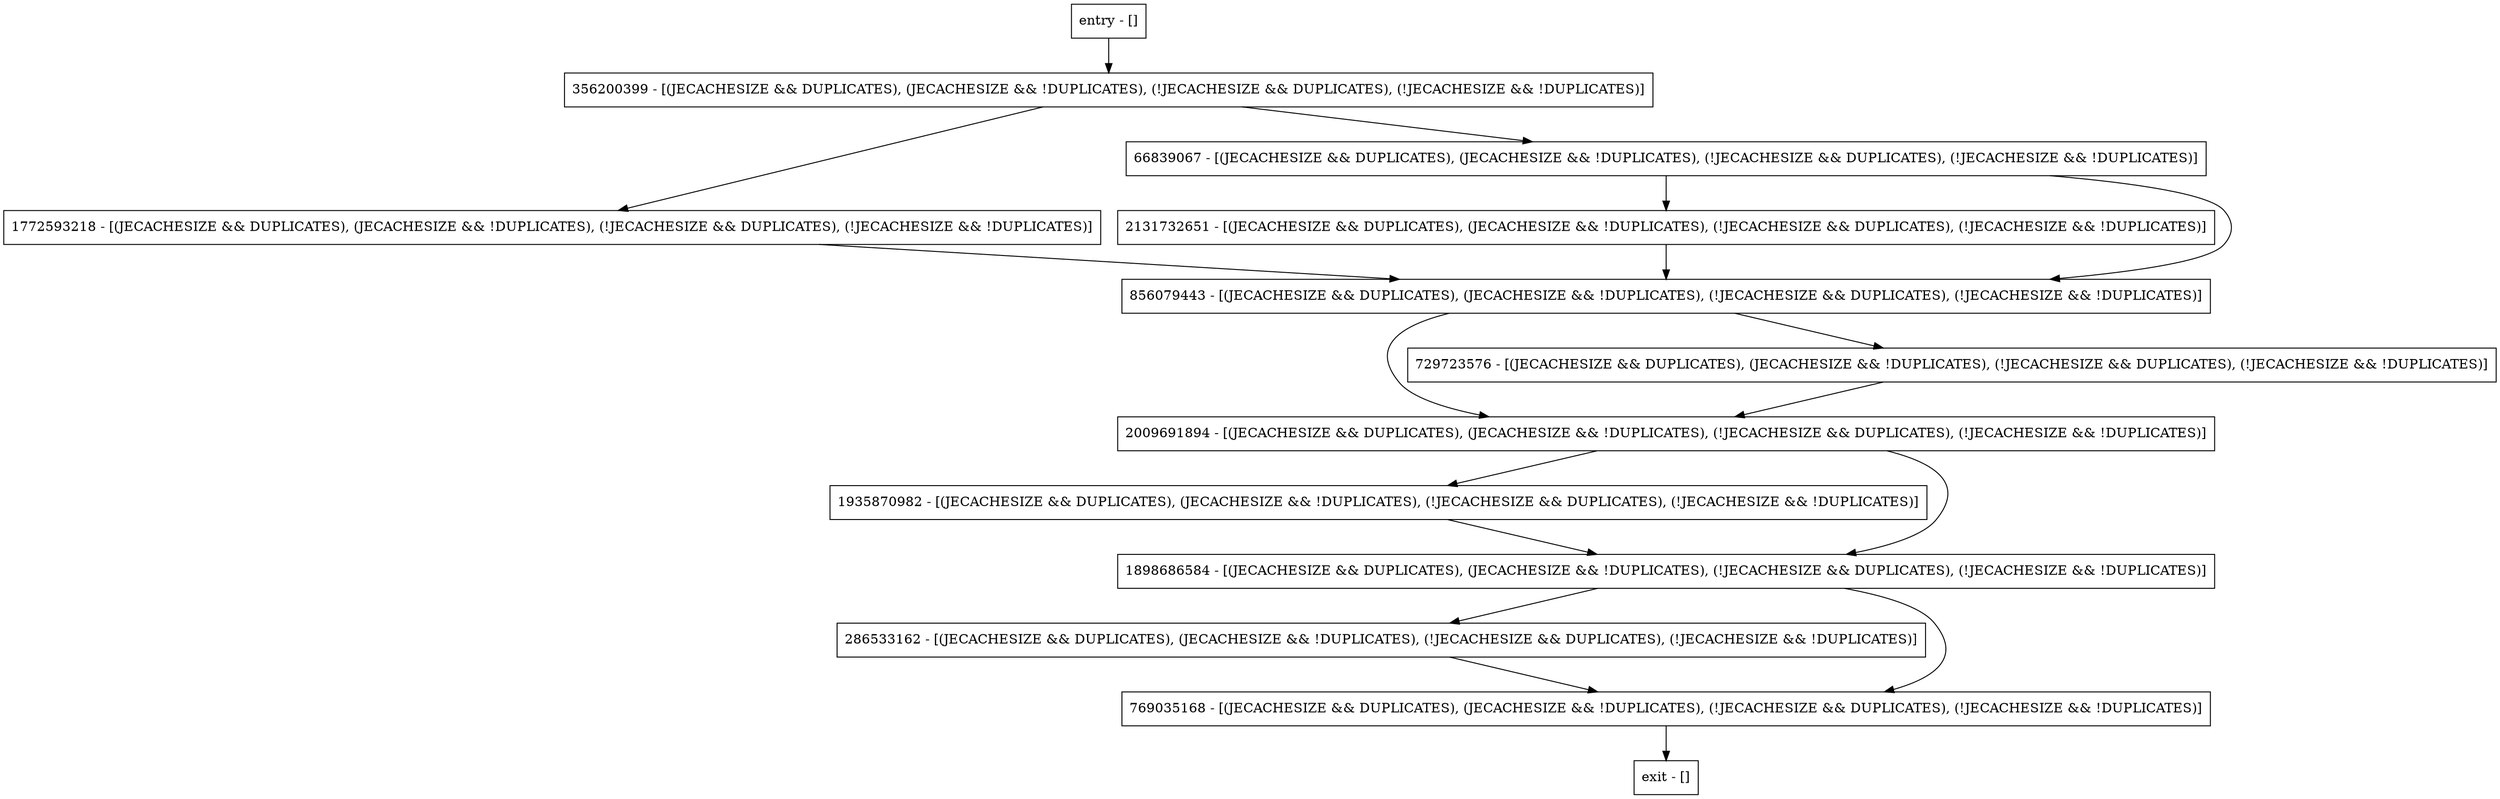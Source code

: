 digraph writeToLog {
node [shape=record];
2009691894 [label="2009691894 - [(JECACHESIZE && DUPLICATES), (JECACHESIZE && !DUPLICATES), (!JECACHESIZE && DUPLICATES), (!JECACHESIZE && !DUPLICATES)]"];
2131732651 [label="2131732651 - [(JECACHESIZE && DUPLICATES), (JECACHESIZE && !DUPLICATES), (!JECACHESIZE && DUPLICATES), (!JECACHESIZE && !DUPLICATES)]"];
356200399 [label="356200399 - [(JECACHESIZE && DUPLICATES), (JECACHESIZE && !DUPLICATES), (!JECACHESIZE && DUPLICATES), (!JECACHESIZE && !DUPLICATES)]"];
856079443 [label="856079443 - [(JECACHESIZE && DUPLICATES), (JECACHESIZE && !DUPLICATES), (!JECACHESIZE && DUPLICATES), (!JECACHESIZE && !DUPLICATES)]"];
1772593218 [label="1772593218 - [(JECACHESIZE && DUPLICATES), (JECACHESIZE && !DUPLICATES), (!JECACHESIZE && DUPLICATES), (!JECACHESIZE && !DUPLICATES)]"];
286533162 [label="286533162 - [(JECACHESIZE && DUPLICATES), (JECACHESIZE && !DUPLICATES), (!JECACHESIZE && DUPLICATES), (!JECACHESIZE && !DUPLICATES)]"];
entry [label="entry - []"];
exit [label="exit - []"];
1935870982 [label="1935870982 - [(JECACHESIZE && DUPLICATES), (JECACHESIZE && !DUPLICATES), (!JECACHESIZE && DUPLICATES), (!JECACHESIZE && !DUPLICATES)]"];
1898686584 [label="1898686584 - [(JECACHESIZE && DUPLICATES), (JECACHESIZE && !DUPLICATES), (!JECACHESIZE && DUPLICATES), (!JECACHESIZE && !DUPLICATES)]"];
66839067 [label="66839067 - [(JECACHESIZE && DUPLICATES), (JECACHESIZE && !DUPLICATES), (!JECACHESIZE && DUPLICATES), (!JECACHESIZE && !DUPLICATES)]"];
769035168 [label="769035168 - [(JECACHESIZE && DUPLICATES), (JECACHESIZE && !DUPLICATES), (!JECACHESIZE && DUPLICATES), (!JECACHESIZE && !DUPLICATES)]"];
729723576 [label="729723576 - [(JECACHESIZE && DUPLICATES), (JECACHESIZE && !DUPLICATES), (!JECACHESIZE && DUPLICATES), (!JECACHESIZE && !DUPLICATES)]"];
entry;
exit;
2009691894 -> 1935870982;
2009691894 -> 1898686584;
2131732651 -> 856079443;
356200399 -> 66839067;
356200399 -> 1772593218;
856079443 -> 2009691894;
856079443 -> 729723576;
1772593218 -> 856079443;
286533162 -> 769035168;
entry -> 356200399;
1935870982 -> 1898686584;
1898686584 -> 769035168;
1898686584 -> 286533162;
66839067 -> 2131732651;
66839067 -> 856079443;
769035168 -> exit;
729723576 -> 2009691894;
}
